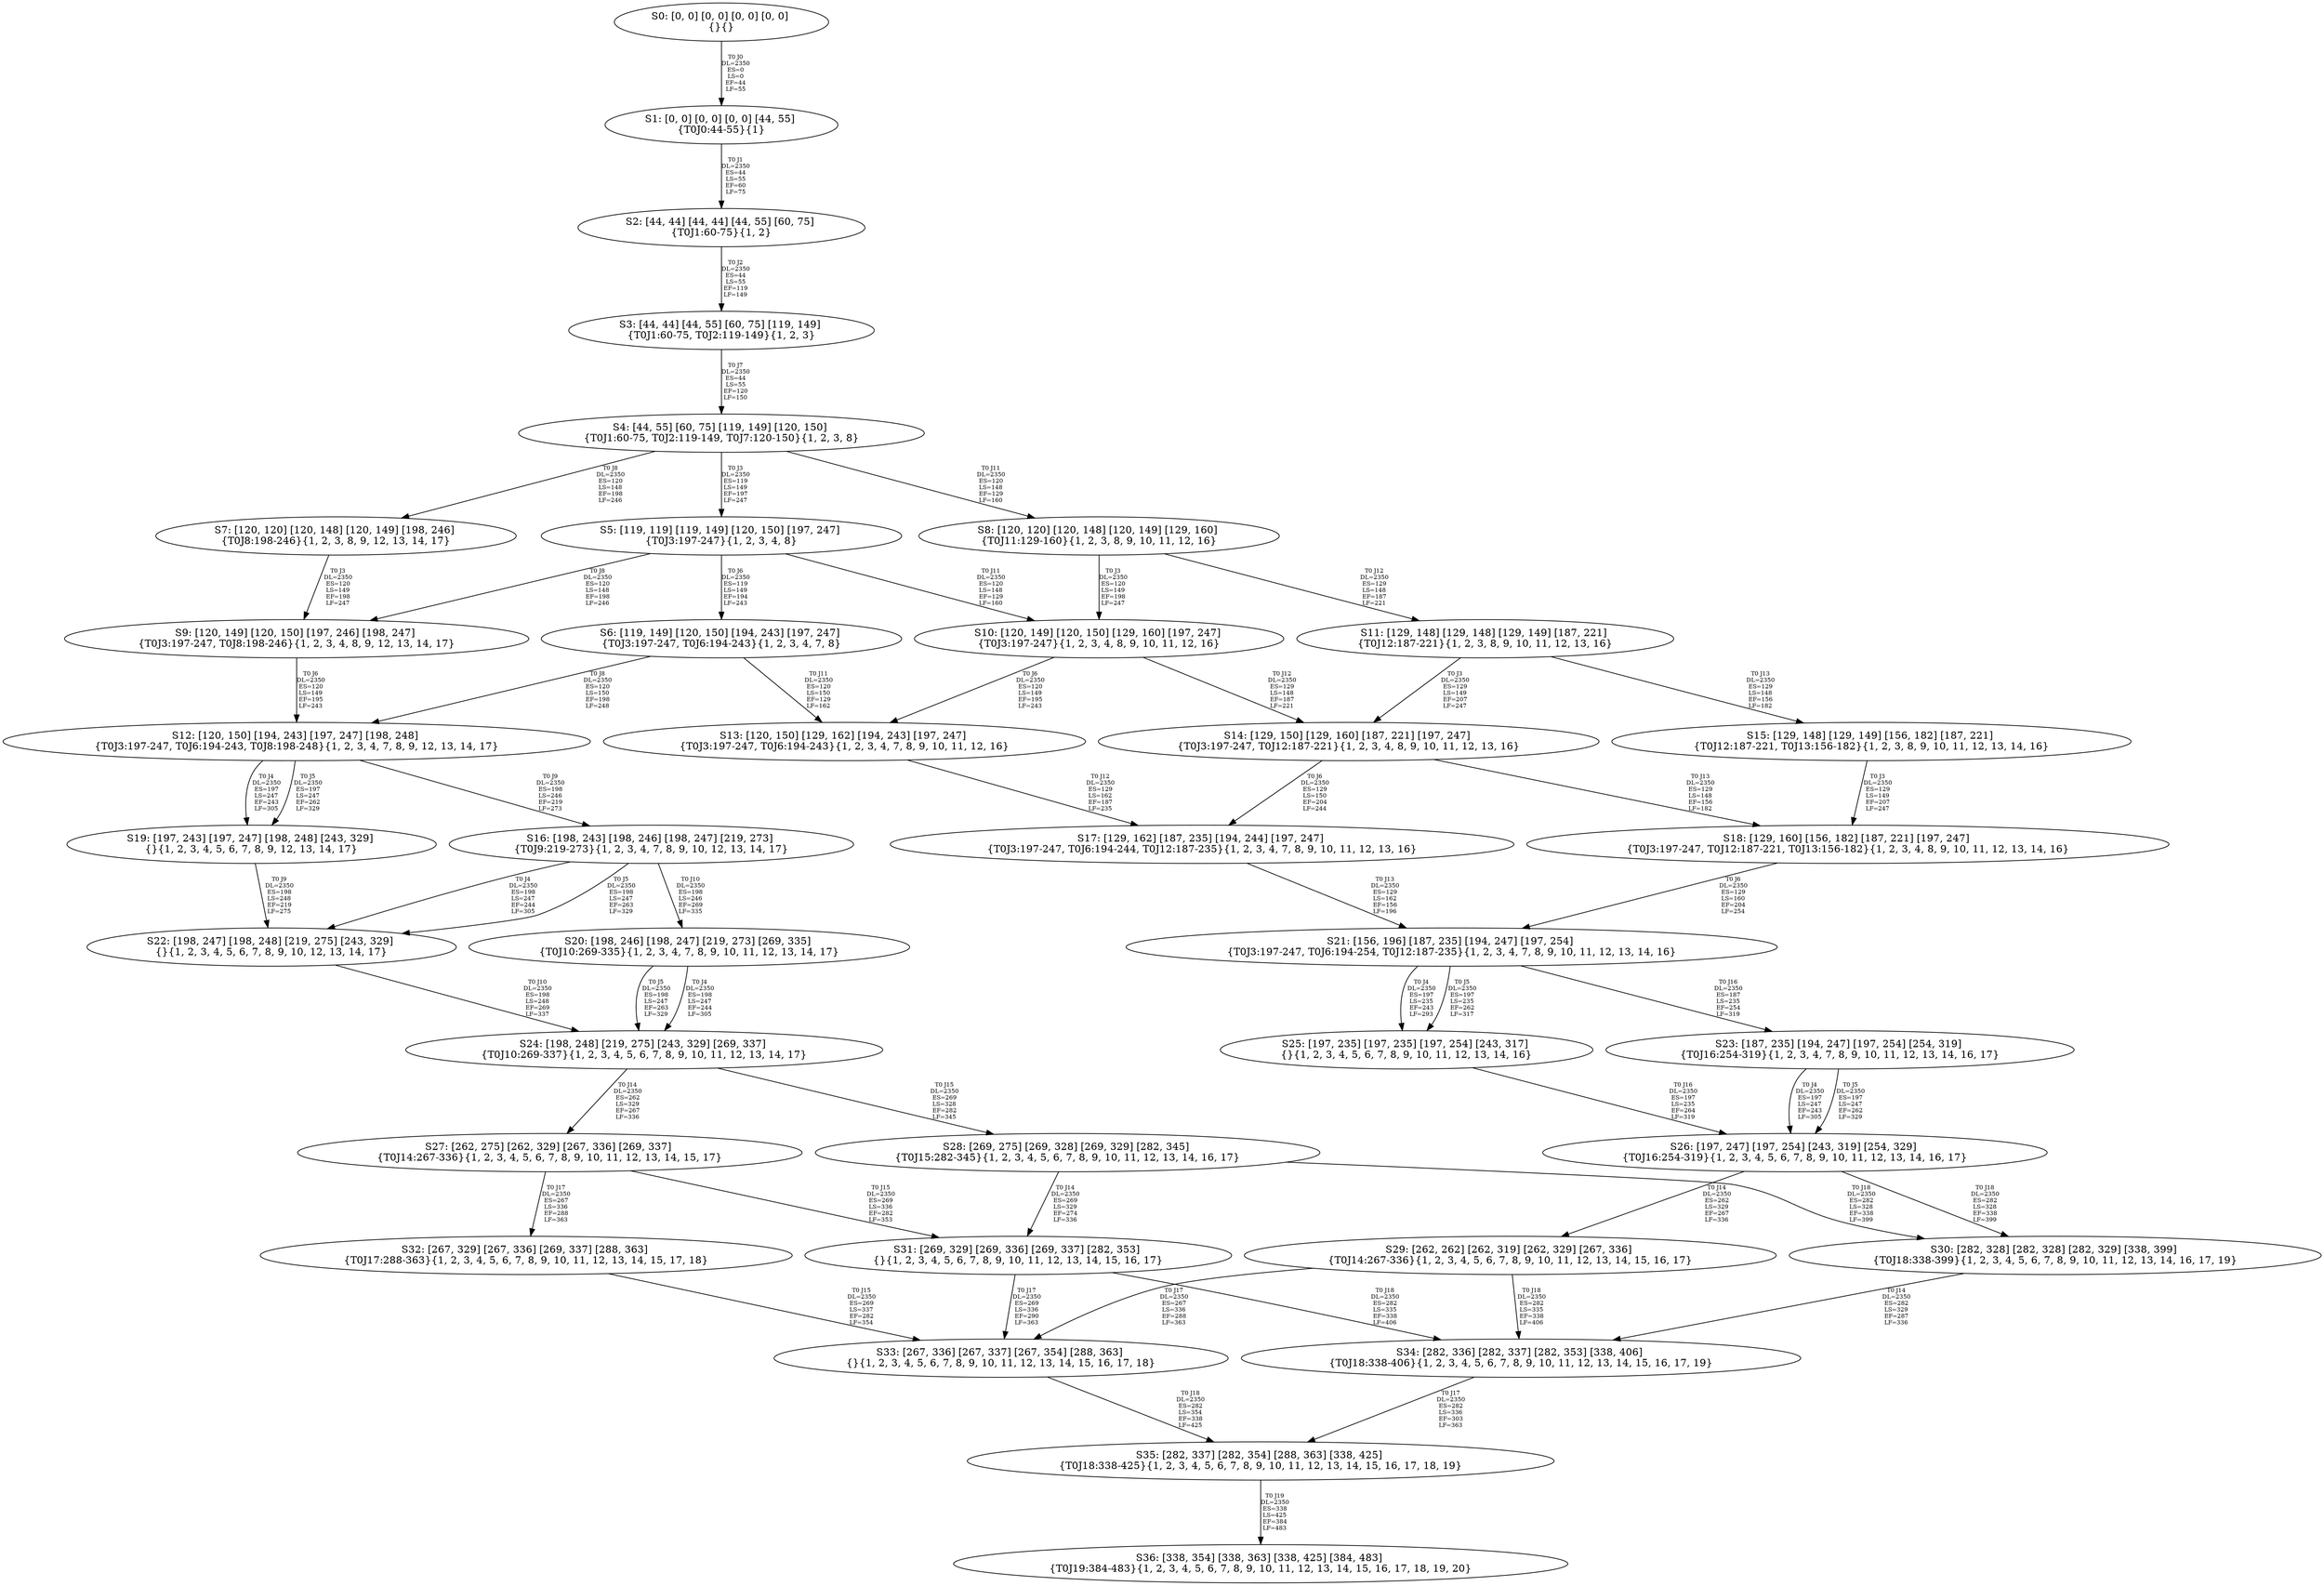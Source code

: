 digraph {
	S0[label="S0: [0, 0] [0, 0] [0, 0] [0, 0] \n{}{}"];
	S1[label="S1: [0, 0] [0, 0] [0, 0] [44, 55] \n{T0J0:44-55}{1}"];
	S2[label="S2: [44, 44] [44, 44] [44, 55] [60, 75] \n{T0J1:60-75}{1, 2}"];
	S3[label="S3: [44, 44] [44, 55] [60, 75] [119, 149] \n{T0J1:60-75, T0J2:119-149}{1, 2, 3}"];
	S4[label="S4: [44, 55] [60, 75] [119, 149] [120, 150] \n{T0J1:60-75, T0J2:119-149, T0J7:120-150}{1, 2, 3, 8}"];
	S5[label="S5: [119, 119] [119, 149] [120, 150] [197, 247] \n{T0J3:197-247}{1, 2, 3, 4, 8}"];
	S6[label="S6: [119, 149] [120, 150] [194, 243] [197, 247] \n{T0J3:197-247, T0J6:194-243}{1, 2, 3, 4, 7, 8}"];
	S7[label="S7: [120, 120] [120, 148] [120, 149] [198, 246] \n{T0J8:198-246}{1, 2, 3, 8, 9, 12, 13, 14, 17}"];
	S8[label="S8: [120, 120] [120, 148] [120, 149] [129, 160] \n{T0J11:129-160}{1, 2, 3, 8, 9, 10, 11, 12, 16}"];
	S9[label="S9: [120, 149] [120, 150] [197, 246] [198, 247] \n{T0J3:197-247, T0J8:198-246}{1, 2, 3, 4, 8, 9, 12, 13, 14, 17}"];
	S10[label="S10: [120, 149] [120, 150] [129, 160] [197, 247] \n{T0J3:197-247}{1, 2, 3, 4, 8, 9, 10, 11, 12, 16}"];
	S11[label="S11: [129, 148] [129, 148] [129, 149] [187, 221] \n{T0J12:187-221}{1, 2, 3, 8, 9, 10, 11, 12, 13, 16}"];
	S12[label="S12: [120, 150] [194, 243] [197, 247] [198, 248] \n{T0J3:197-247, T0J6:194-243, T0J8:198-248}{1, 2, 3, 4, 7, 8, 9, 12, 13, 14, 17}"];
	S13[label="S13: [120, 150] [129, 162] [194, 243] [197, 247] \n{T0J3:197-247, T0J6:194-243}{1, 2, 3, 4, 7, 8, 9, 10, 11, 12, 16}"];
	S14[label="S14: [129, 150] [129, 160] [187, 221] [197, 247] \n{T0J3:197-247, T0J12:187-221}{1, 2, 3, 4, 8, 9, 10, 11, 12, 13, 16}"];
	S15[label="S15: [129, 148] [129, 149] [156, 182] [187, 221] \n{T0J12:187-221, T0J13:156-182}{1, 2, 3, 8, 9, 10, 11, 12, 13, 14, 16}"];
	S16[label="S16: [198, 243] [198, 246] [198, 247] [219, 273] \n{T0J9:219-273}{1, 2, 3, 4, 7, 8, 9, 10, 12, 13, 14, 17}"];
	S17[label="S17: [129, 162] [187, 235] [194, 244] [197, 247] \n{T0J3:197-247, T0J6:194-244, T0J12:187-235}{1, 2, 3, 4, 7, 8, 9, 10, 11, 12, 13, 16}"];
	S18[label="S18: [129, 160] [156, 182] [187, 221] [197, 247] \n{T0J3:197-247, T0J12:187-221, T0J13:156-182}{1, 2, 3, 4, 8, 9, 10, 11, 12, 13, 14, 16}"];
	S19[label="S19: [197, 243] [197, 247] [198, 248] [243, 329] \n{}{1, 2, 3, 4, 5, 6, 7, 8, 9, 12, 13, 14, 17}"];
	S20[label="S20: [198, 246] [198, 247] [219, 273] [269, 335] \n{T0J10:269-335}{1, 2, 3, 4, 7, 8, 9, 10, 11, 12, 13, 14, 17}"];
	S21[label="S21: [156, 196] [187, 235] [194, 247] [197, 254] \n{T0J3:197-247, T0J6:194-254, T0J12:187-235}{1, 2, 3, 4, 7, 8, 9, 10, 11, 12, 13, 14, 16}"];
	S22[label="S22: [198, 247] [198, 248] [219, 275] [243, 329] \n{}{1, 2, 3, 4, 5, 6, 7, 8, 9, 10, 12, 13, 14, 17}"];
	S23[label="S23: [187, 235] [194, 247] [197, 254] [254, 319] \n{T0J16:254-319}{1, 2, 3, 4, 7, 8, 9, 10, 11, 12, 13, 14, 16, 17}"];
	S24[label="S24: [198, 248] [219, 275] [243, 329] [269, 337] \n{T0J10:269-337}{1, 2, 3, 4, 5, 6, 7, 8, 9, 10, 11, 12, 13, 14, 17}"];
	S25[label="S25: [197, 235] [197, 235] [197, 254] [243, 317] \n{}{1, 2, 3, 4, 5, 6, 7, 8, 9, 10, 11, 12, 13, 14, 16}"];
	S26[label="S26: [197, 247] [197, 254] [243, 319] [254, 329] \n{T0J16:254-319}{1, 2, 3, 4, 5, 6, 7, 8, 9, 10, 11, 12, 13, 14, 16, 17}"];
	S27[label="S27: [262, 275] [262, 329] [267, 336] [269, 337] \n{T0J14:267-336}{1, 2, 3, 4, 5, 6, 7, 8, 9, 10, 11, 12, 13, 14, 15, 17}"];
	S28[label="S28: [269, 275] [269, 328] [269, 329] [282, 345] \n{T0J15:282-345}{1, 2, 3, 4, 5, 6, 7, 8, 9, 10, 11, 12, 13, 14, 16, 17}"];
	S29[label="S29: [262, 262] [262, 319] [262, 329] [267, 336] \n{T0J14:267-336}{1, 2, 3, 4, 5, 6, 7, 8, 9, 10, 11, 12, 13, 14, 15, 16, 17}"];
	S30[label="S30: [282, 328] [282, 328] [282, 329] [338, 399] \n{T0J18:338-399}{1, 2, 3, 4, 5, 6, 7, 8, 9, 10, 11, 12, 13, 14, 16, 17, 19}"];
	S31[label="S31: [269, 329] [269, 336] [269, 337] [282, 353] \n{}{1, 2, 3, 4, 5, 6, 7, 8, 9, 10, 11, 12, 13, 14, 15, 16, 17}"];
	S32[label="S32: [267, 329] [267, 336] [269, 337] [288, 363] \n{T0J17:288-363}{1, 2, 3, 4, 5, 6, 7, 8, 9, 10, 11, 12, 13, 14, 15, 17, 18}"];
	S33[label="S33: [267, 336] [267, 337] [267, 354] [288, 363] \n{}{1, 2, 3, 4, 5, 6, 7, 8, 9, 10, 11, 12, 13, 14, 15, 16, 17, 18}"];
	S34[label="S34: [282, 336] [282, 337] [282, 353] [338, 406] \n{T0J18:338-406}{1, 2, 3, 4, 5, 6, 7, 8, 9, 10, 11, 12, 13, 14, 15, 16, 17, 19}"];
	S35[label="S35: [282, 337] [282, 354] [288, 363] [338, 425] \n{T0J18:338-425}{1, 2, 3, 4, 5, 6, 7, 8, 9, 10, 11, 12, 13, 14, 15, 16, 17, 18, 19}"];
	S36[label="S36: [338, 354] [338, 363] [338, 425] [384, 483] \n{T0J19:384-483}{1, 2, 3, 4, 5, 6, 7, 8, 9, 10, 11, 12, 13, 14, 15, 16, 17, 18, 19, 20}"];
	S0 -> S1[label="T0 J0\nDL=2350\nES=0\nLS=0\nEF=44\nLF=55",fontsize=8];
	S1 -> S2[label="T0 J1\nDL=2350\nES=44\nLS=55\nEF=60\nLF=75",fontsize=8];
	S2 -> S3[label="T0 J2\nDL=2350\nES=44\nLS=55\nEF=119\nLF=149",fontsize=8];
	S3 -> S4[label="T0 J7\nDL=2350\nES=44\nLS=55\nEF=120\nLF=150",fontsize=8];
	S4 -> S5[label="T0 J3\nDL=2350\nES=119\nLS=149\nEF=197\nLF=247",fontsize=8];
	S4 -> S7[label="T0 J8\nDL=2350\nES=120\nLS=148\nEF=198\nLF=246",fontsize=8];
	S4 -> S8[label="T0 J11\nDL=2350\nES=120\nLS=148\nEF=129\nLF=160",fontsize=8];
	S5 -> S6[label="T0 J6\nDL=2350\nES=119\nLS=149\nEF=194\nLF=243",fontsize=8];
	S5 -> S9[label="T0 J8\nDL=2350\nES=120\nLS=148\nEF=198\nLF=246",fontsize=8];
	S5 -> S10[label="T0 J11\nDL=2350\nES=120\nLS=148\nEF=129\nLF=160",fontsize=8];
	S6 -> S12[label="T0 J8\nDL=2350\nES=120\nLS=150\nEF=198\nLF=248",fontsize=8];
	S6 -> S13[label="T0 J11\nDL=2350\nES=120\nLS=150\nEF=129\nLF=162",fontsize=8];
	S7 -> S9[label="T0 J3\nDL=2350\nES=120\nLS=149\nEF=198\nLF=247",fontsize=8];
	S8 -> S10[label="T0 J3\nDL=2350\nES=120\nLS=149\nEF=198\nLF=247",fontsize=8];
	S8 -> S11[label="T0 J12\nDL=2350\nES=129\nLS=148\nEF=187\nLF=221",fontsize=8];
	S9 -> S12[label="T0 J6\nDL=2350\nES=120\nLS=149\nEF=195\nLF=243",fontsize=8];
	S10 -> S13[label="T0 J6\nDL=2350\nES=120\nLS=149\nEF=195\nLF=243",fontsize=8];
	S10 -> S14[label="T0 J12\nDL=2350\nES=129\nLS=148\nEF=187\nLF=221",fontsize=8];
	S11 -> S14[label="T0 J3\nDL=2350\nES=129\nLS=149\nEF=207\nLF=247",fontsize=8];
	S11 -> S15[label="T0 J13\nDL=2350\nES=129\nLS=148\nEF=156\nLF=182",fontsize=8];
	S12 -> S19[label="T0 J4\nDL=2350\nES=197\nLS=247\nEF=243\nLF=305",fontsize=8];
	S12 -> S19[label="T0 J5\nDL=2350\nES=197\nLS=247\nEF=262\nLF=329",fontsize=8];
	S12 -> S16[label="T0 J9\nDL=2350\nES=198\nLS=246\nEF=219\nLF=273",fontsize=8];
	S13 -> S17[label="T0 J12\nDL=2350\nES=129\nLS=162\nEF=187\nLF=235",fontsize=8];
	S14 -> S17[label="T0 J6\nDL=2350\nES=129\nLS=150\nEF=204\nLF=244",fontsize=8];
	S14 -> S18[label="T0 J13\nDL=2350\nES=129\nLS=148\nEF=156\nLF=182",fontsize=8];
	S15 -> S18[label="T0 J3\nDL=2350\nES=129\nLS=149\nEF=207\nLF=247",fontsize=8];
	S16 -> S22[label="T0 J4\nDL=2350\nES=198\nLS=247\nEF=244\nLF=305",fontsize=8];
	S16 -> S22[label="T0 J5\nDL=2350\nES=198\nLS=247\nEF=263\nLF=329",fontsize=8];
	S16 -> S20[label="T0 J10\nDL=2350\nES=198\nLS=246\nEF=269\nLF=335",fontsize=8];
	S17 -> S21[label="T0 J13\nDL=2350\nES=129\nLS=162\nEF=156\nLF=196",fontsize=8];
	S18 -> S21[label="T0 J6\nDL=2350\nES=129\nLS=160\nEF=204\nLF=254",fontsize=8];
	S19 -> S22[label="T0 J9\nDL=2350\nES=198\nLS=248\nEF=219\nLF=275",fontsize=8];
	S20 -> S24[label="T0 J4\nDL=2350\nES=198\nLS=247\nEF=244\nLF=305",fontsize=8];
	S20 -> S24[label="T0 J5\nDL=2350\nES=198\nLS=247\nEF=263\nLF=329",fontsize=8];
	S21 -> S25[label="T0 J4\nDL=2350\nES=197\nLS=235\nEF=243\nLF=293",fontsize=8];
	S21 -> S25[label="T0 J5\nDL=2350\nES=197\nLS=235\nEF=262\nLF=317",fontsize=8];
	S21 -> S23[label="T0 J16\nDL=2350\nES=187\nLS=235\nEF=254\nLF=319",fontsize=8];
	S22 -> S24[label="T0 J10\nDL=2350\nES=198\nLS=248\nEF=269\nLF=337",fontsize=8];
	S23 -> S26[label="T0 J4\nDL=2350\nES=197\nLS=247\nEF=243\nLF=305",fontsize=8];
	S23 -> S26[label="T0 J5\nDL=2350\nES=197\nLS=247\nEF=262\nLF=329",fontsize=8];
	S24 -> S27[label="T0 J14\nDL=2350\nES=262\nLS=329\nEF=267\nLF=336",fontsize=8];
	S24 -> S28[label="T0 J15\nDL=2350\nES=269\nLS=328\nEF=282\nLF=345",fontsize=8];
	S25 -> S26[label="T0 J16\nDL=2350\nES=197\nLS=235\nEF=264\nLF=319",fontsize=8];
	S26 -> S29[label="T0 J14\nDL=2350\nES=262\nLS=329\nEF=267\nLF=336",fontsize=8];
	S26 -> S30[label="T0 J18\nDL=2350\nES=282\nLS=328\nEF=338\nLF=399",fontsize=8];
	S27 -> S31[label="T0 J15\nDL=2350\nES=269\nLS=336\nEF=282\nLF=353",fontsize=8];
	S27 -> S32[label="T0 J17\nDL=2350\nES=267\nLS=336\nEF=288\nLF=363",fontsize=8];
	S28 -> S31[label="T0 J14\nDL=2350\nES=269\nLS=329\nEF=274\nLF=336",fontsize=8];
	S28 -> S30[label="T0 J18\nDL=2350\nES=282\nLS=328\nEF=338\nLF=399",fontsize=8];
	S29 -> S33[label="T0 J17\nDL=2350\nES=267\nLS=336\nEF=288\nLF=363",fontsize=8];
	S29 -> S34[label="T0 J18\nDL=2350\nES=282\nLS=335\nEF=338\nLF=406",fontsize=8];
	S30 -> S34[label="T0 J14\nDL=2350\nES=282\nLS=329\nEF=287\nLF=336",fontsize=8];
	S31 -> S33[label="T0 J17\nDL=2350\nES=269\nLS=336\nEF=290\nLF=363",fontsize=8];
	S31 -> S34[label="T0 J18\nDL=2350\nES=282\nLS=335\nEF=338\nLF=406",fontsize=8];
	S32 -> S33[label="T0 J15\nDL=2350\nES=269\nLS=337\nEF=282\nLF=354",fontsize=8];
	S33 -> S35[label="T0 J18\nDL=2350\nES=282\nLS=354\nEF=338\nLF=425",fontsize=8];
	S34 -> S35[label="T0 J17\nDL=2350\nES=282\nLS=336\nEF=303\nLF=363",fontsize=8];
	S35 -> S36[label="T0 J19\nDL=2350\nES=338\nLS=425\nEF=384\nLF=483",fontsize=8];
}
